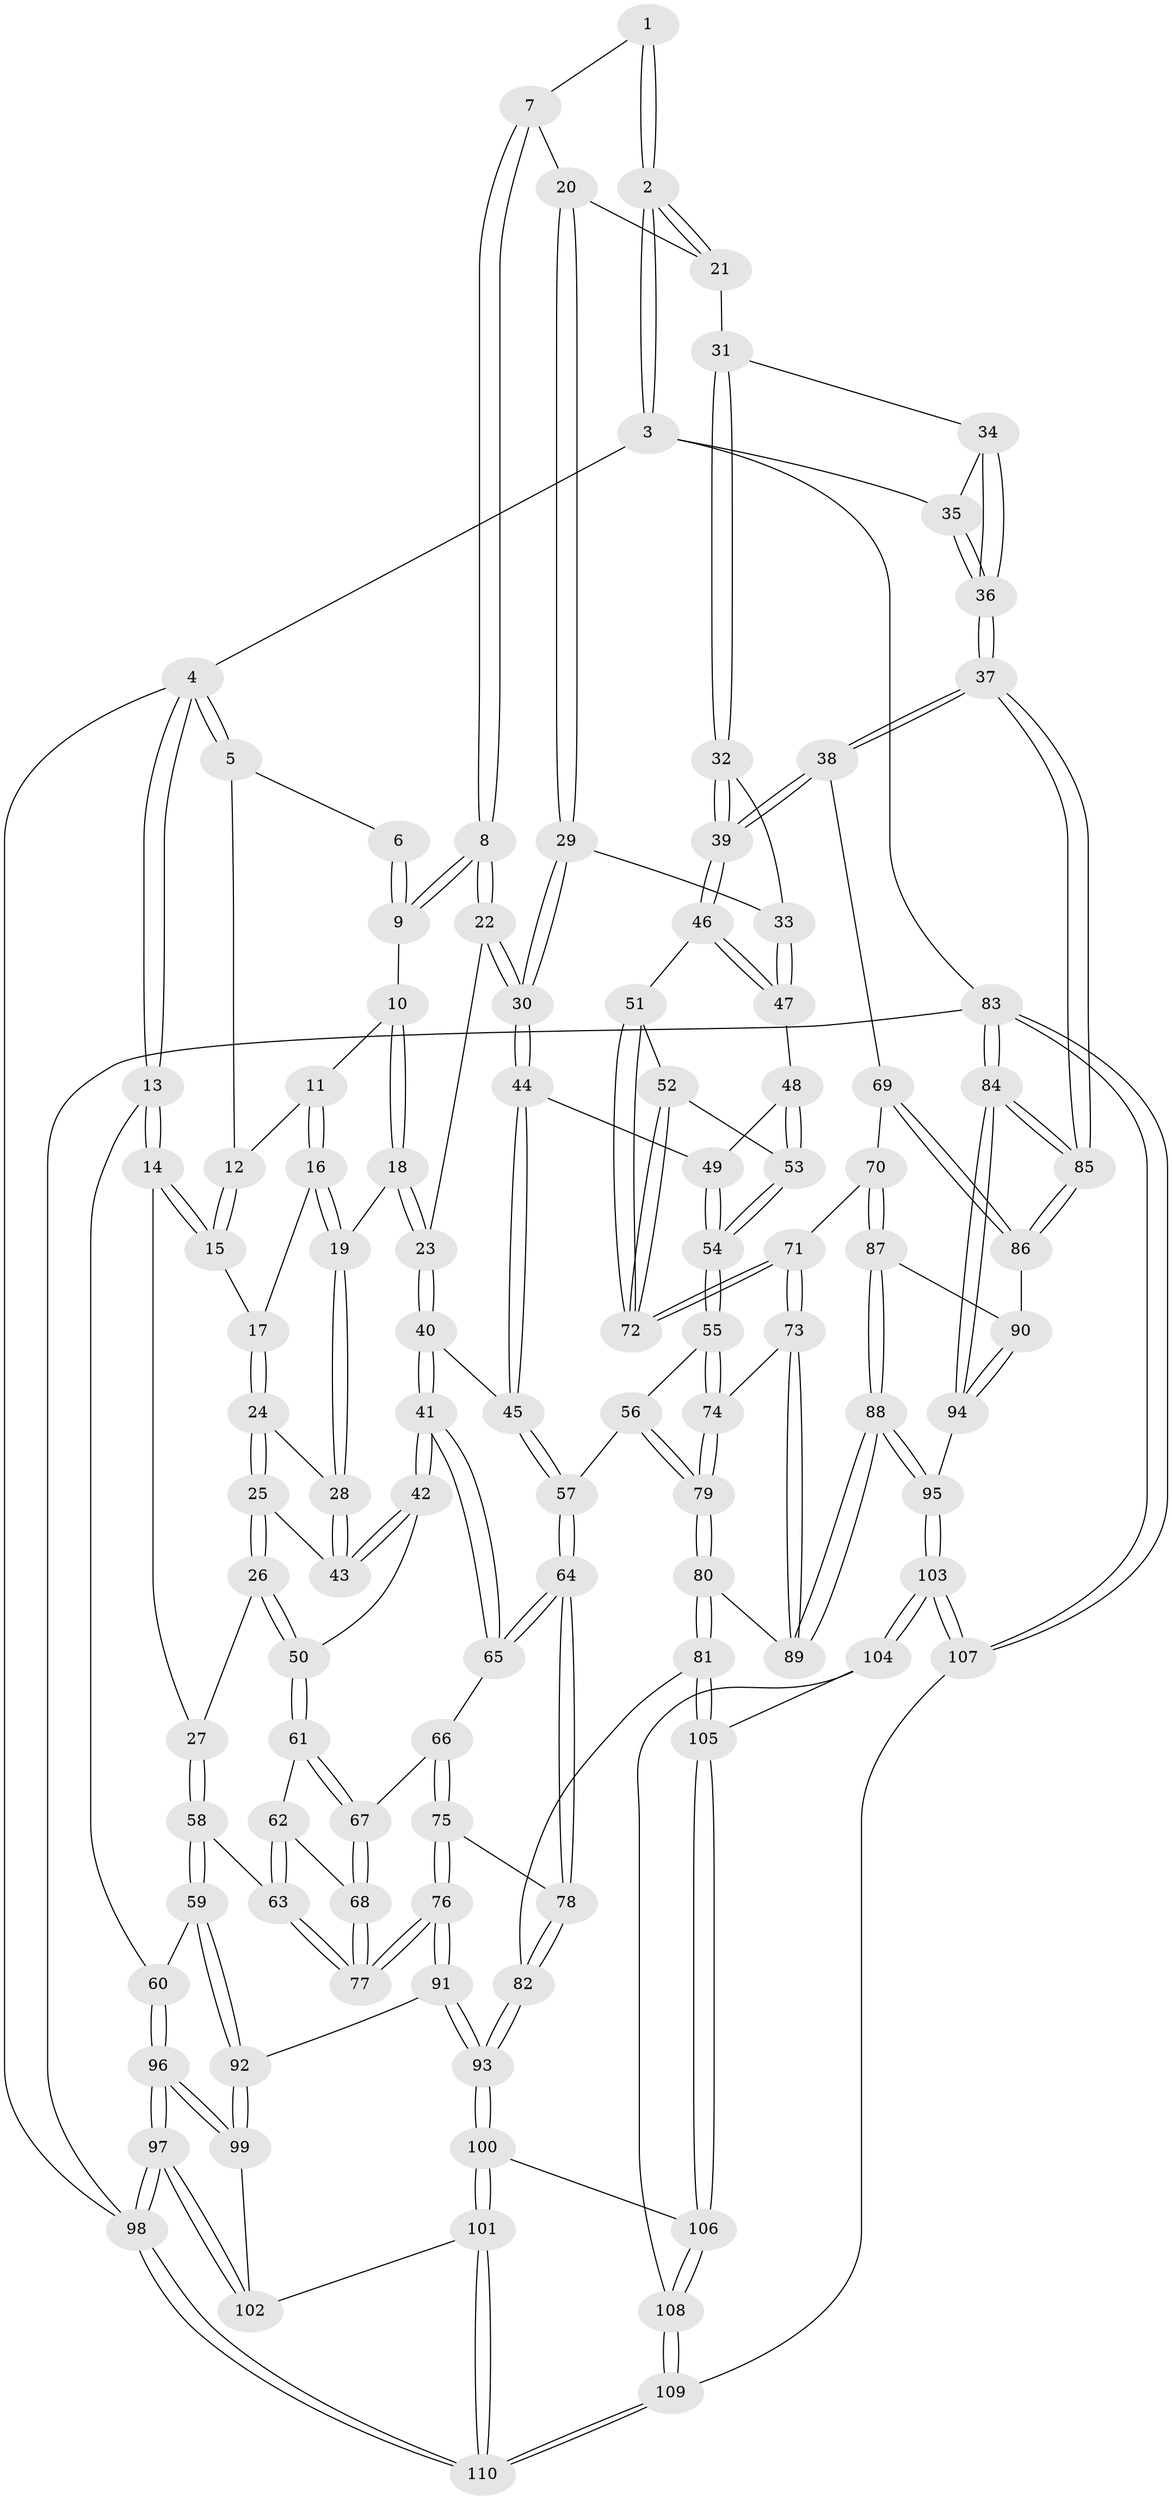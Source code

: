 // coarse degree distribution, {4: 0.35064935064935066, 3: 0.06493506493506493, 5: 0.4675324675324675, 6: 0.07792207792207792, 7: 0.025974025974025976, 9: 0.012987012987012988}
// Generated by graph-tools (version 1.1) at 2025/04/03/04/25 22:04:56]
// undirected, 110 vertices, 272 edges
graph export_dot {
graph [start="1"]
  node [color=gray90,style=filled];
  1 [pos="+0.7332424063842119+0"];
  2 [pos="+1+0"];
  3 [pos="+1+0"];
  4 [pos="+0+0"];
  5 [pos="+0.2977873066890045+0"];
  6 [pos="+0.5041037680030572+0"];
  7 [pos="+0.773359565534627+0.087558304768663"];
  8 [pos="+0.5703216104257903+0.10235266795595813"];
  9 [pos="+0.5615616146931696+0.08608065790071534"];
  10 [pos="+0.40954547642661315+0.10945141987675619"];
  11 [pos="+0.2983037434324409+0.01988230933239078"];
  12 [pos="+0.28762085789229763+0"];
  13 [pos="+0+0.1097982896401747"];
  14 [pos="+0+0.146879220342678"];
  15 [pos="+0.07092323375930984+0.1071482901240381"];
  16 [pos="+0.2954191481910718+0.029304382415833205"];
  17 [pos="+0.20823495095762068+0.1474983097989932"];
  18 [pos="+0.4101362317895439+0.1951258641719027"];
  19 [pos="+0.34354185304028056+0.20981776877949096"];
  20 [pos="+0.788813880477629+0.10360190302358183"];
  21 [pos="+0.8380003175770613+0.10770688505873775"];
  22 [pos="+0.5646234037589092+0.15560998416844216"];
  23 [pos="+0.501937331961495+0.2333603204821034"];
  24 [pos="+0.21185660789956703+0.1825406091286711"];
  25 [pos="+0.17959941246022104+0.2726276880131676"];
  26 [pos="+0.15442778470620197+0.3106229195395609"];
  27 [pos="+0.15377142021108542+0.3109191229731457"];
  28 [pos="+0.34083382532051765+0.2132005662553913"];
  29 [pos="+0.7434178235837833+0.24838762995150565"];
  30 [pos="+0.7006116391923913+0.2646991691562138"];
  31 [pos="+0.9045272874332588+0.1596661276853122"];
  32 [pos="+0.9054963040568205+0.23207830226319126"];
  33 [pos="+0.7566041098806989+0.25711854491550035"];
  34 [pos="+0.9101232763886286+0.15851457813099043"];
  35 [pos="+1+0"];
  36 [pos="+1+0.27196086520133694"];
  37 [pos="+1+0.3735460079650934"];
  38 [pos="+0.9878246553531637+0.3837201020380443"];
  39 [pos="+0.9692083727079979+0.38101777082705707"];
  40 [pos="+0.4972205586600219+0.3242985954966919"];
  41 [pos="+0.48334801172620145+0.33949243297574416"];
  42 [pos="+0.3499574402416451+0.33792655708691227"];
  43 [pos="+0.3348598815058446+0.24025462929116886"];
  44 [pos="+0.6635353063097266+0.3337024733889003"];
  45 [pos="+0.6212271345220082+0.3493594945924567"];
  46 [pos="+0.9509928279164918+0.38614138129303854"];
  47 [pos="+0.8254336193635559+0.33905459763453516"];
  48 [pos="+0.7669080097534067+0.3829274685857264"];
  49 [pos="+0.6704792664809563+0.3423012280628388"];
  50 [pos="+0.3216265535907506+0.36111434628296213"];
  51 [pos="+0.9094921893242396+0.4261239222504434"];
  52 [pos="+0.7696116945672964+0.4754242187041525"];
  53 [pos="+0.750764840104704+0.47598623327205575"];
  54 [pos="+0.7250975933875741+0.4878860370647733"];
  55 [pos="+0.7195211244953373+0.4944443072420442"];
  56 [pos="+0.6370351441696309+0.4986307990222941"];
  57 [pos="+0.6107257566833921+0.4908678771107007"];
  58 [pos="+0.06234327582227186+0.5050760273234322"];
  59 [pos="+0.027488310131323346+0.5240625505589799"];
  60 [pos="+0+0.5238716560846061"];
  61 [pos="+0.320993121262962+0.3704923389089269"];
  62 [pos="+0.2664497288966903+0.4571947772159377"];
  63 [pos="+0.15886411963023298+0.518009276433299"];
  64 [pos="+0.5639226952548383+0.5035139987826487"];
  65 [pos="+0.4848877039665129+0.4472612801077987"];
  66 [pos="+0.4336482689255538+0.4846092224383633"];
  67 [pos="+0.38558712796068206+0.4874585248638008"];
  68 [pos="+0.35683841675799227+0.5128208943897354"];
  69 [pos="+0.9449275871195513+0.5972532079124007"];
  70 [pos="+0.8738010428437594+0.5924254317812554"];
  71 [pos="+0.8623867232671729+0.5822968360716257"];
  72 [pos="+0.8623475653318258+0.5788168602572902"];
  73 [pos="+0.7863593441549126+0.6029102313084345"];
  74 [pos="+0.727907220098665+0.5322670832620465"];
  75 [pos="+0.45100428945555954+0.5836640754982829"];
  76 [pos="+0.3226137290714946+0.6348808878408727"];
  77 [pos="+0.31255393106901946+0.6131121693109965"];
  78 [pos="+0.5324624381000169+0.6229573033254988"];
  79 [pos="+0.6464821330375325+0.6729233803881504"];
  80 [pos="+0.6365422680859061+0.7088672311388321"];
  81 [pos="+0.5986878504131835+0.7168436313119749"];
  82 [pos="+0.5556689668349148+0.6883986985808267"];
  83 [pos="+1+1"];
  84 [pos="+1+1"];
  85 [pos="+1+0.7653370490625218"];
  86 [pos="+1+0.68513837222716"];
  87 [pos="+0.872040672427514+0.6799768362484122"];
  88 [pos="+0.7466136059189384+0.7420937444792488"];
  89 [pos="+0.7323224321955557+0.7303807365057798"];
  90 [pos="+0.8992297963681124+0.6951388319690444"];
  91 [pos="+0.323512832418399+0.661740705027237"];
  92 [pos="+0.1241780717786572+0.7093488978565319"];
  93 [pos="+0.35620778954263954+0.7363693617657849"];
  94 [pos="+0.8911678726464632+0.8035834589988394"];
  95 [pos="+0.7731025529837764+0.7914087966492126"];
  96 [pos="+0+1"];
  97 [pos="+0+1"];
  98 [pos="+0+1"];
  99 [pos="+0.12620120746840746+0.7435148408260638"];
  100 [pos="+0.3374484792517871+0.8150581018973211"];
  101 [pos="+0.285448237344658+0.8523147914591684"];
  102 [pos="+0.21146800943839344+0.8412848021281554"];
  103 [pos="+0.7463771799009881+0.973699971154388"];
  104 [pos="+0.6077988337671582+0.867307177827561"];
  105 [pos="+0.5821051533984528+0.7785140117858046"];
  106 [pos="+0.4465447868077078+0.8770782327500708"];
  107 [pos="+0.8042501900194269+1"];
  108 [pos="+0.4933355816255258+0.985093307117667"];
  109 [pos="+0.5025281261438419+1"];
  110 [pos="+0.3000122495846623+1"];
  1 -- 2;
  1 -- 2;
  1 -- 7;
  2 -- 3;
  2 -- 3;
  2 -- 21;
  2 -- 21;
  3 -- 4;
  3 -- 35;
  3 -- 83;
  4 -- 5;
  4 -- 5;
  4 -- 13;
  4 -- 13;
  4 -- 98;
  5 -- 6;
  5 -- 12;
  6 -- 9;
  6 -- 9;
  7 -- 8;
  7 -- 8;
  7 -- 20;
  8 -- 9;
  8 -- 9;
  8 -- 22;
  8 -- 22;
  9 -- 10;
  10 -- 11;
  10 -- 18;
  10 -- 18;
  11 -- 12;
  11 -- 16;
  11 -- 16;
  12 -- 15;
  12 -- 15;
  13 -- 14;
  13 -- 14;
  13 -- 60;
  14 -- 15;
  14 -- 15;
  14 -- 27;
  15 -- 17;
  16 -- 17;
  16 -- 19;
  16 -- 19;
  17 -- 24;
  17 -- 24;
  18 -- 19;
  18 -- 23;
  18 -- 23;
  19 -- 28;
  19 -- 28;
  20 -- 21;
  20 -- 29;
  20 -- 29;
  21 -- 31;
  22 -- 23;
  22 -- 30;
  22 -- 30;
  23 -- 40;
  23 -- 40;
  24 -- 25;
  24 -- 25;
  24 -- 28;
  25 -- 26;
  25 -- 26;
  25 -- 43;
  26 -- 27;
  26 -- 50;
  26 -- 50;
  27 -- 58;
  27 -- 58;
  28 -- 43;
  28 -- 43;
  29 -- 30;
  29 -- 30;
  29 -- 33;
  30 -- 44;
  30 -- 44;
  31 -- 32;
  31 -- 32;
  31 -- 34;
  32 -- 33;
  32 -- 39;
  32 -- 39;
  33 -- 47;
  33 -- 47;
  34 -- 35;
  34 -- 36;
  34 -- 36;
  35 -- 36;
  35 -- 36;
  36 -- 37;
  36 -- 37;
  37 -- 38;
  37 -- 38;
  37 -- 85;
  37 -- 85;
  38 -- 39;
  38 -- 39;
  38 -- 69;
  39 -- 46;
  39 -- 46;
  40 -- 41;
  40 -- 41;
  40 -- 45;
  41 -- 42;
  41 -- 42;
  41 -- 65;
  41 -- 65;
  42 -- 43;
  42 -- 43;
  42 -- 50;
  44 -- 45;
  44 -- 45;
  44 -- 49;
  45 -- 57;
  45 -- 57;
  46 -- 47;
  46 -- 47;
  46 -- 51;
  47 -- 48;
  48 -- 49;
  48 -- 53;
  48 -- 53;
  49 -- 54;
  49 -- 54;
  50 -- 61;
  50 -- 61;
  51 -- 52;
  51 -- 72;
  51 -- 72;
  52 -- 53;
  52 -- 72;
  52 -- 72;
  53 -- 54;
  53 -- 54;
  54 -- 55;
  54 -- 55;
  55 -- 56;
  55 -- 74;
  55 -- 74;
  56 -- 57;
  56 -- 79;
  56 -- 79;
  57 -- 64;
  57 -- 64;
  58 -- 59;
  58 -- 59;
  58 -- 63;
  59 -- 60;
  59 -- 92;
  59 -- 92;
  60 -- 96;
  60 -- 96;
  61 -- 62;
  61 -- 67;
  61 -- 67;
  62 -- 63;
  62 -- 63;
  62 -- 68;
  63 -- 77;
  63 -- 77;
  64 -- 65;
  64 -- 65;
  64 -- 78;
  64 -- 78;
  65 -- 66;
  66 -- 67;
  66 -- 75;
  66 -- 75;
  67 -- 68;
  67 -- 68;
  68 -- 77;
  68 -- 77;
  69 -- 70;
  69 -- 86;
  69 -- 86;
  70 -- 71;
  70 -- 87;
  70 -- 87;
  71 -- 72;
  71 -- 72;
  71 -- 73;
  71 -- 73;
  73 -- 74;
  73 -- 89;
  73 -- 89;
  74 -- 79;
  74 -- 79;
  75 -- 76;
  75 -- 76;
  75 -- 78;
  76 -- 77;
  76 -- 77;
  76 -- 91;
  76 -- 91;
  78 -- 82;
  78 -- 82;
  79 -- 80;
  79 -- 80;
  80 -- 81;
  80 -- 81;
  80 -- 89;
  81 -- 82;
  81 -- 105;
  81 -- 105;
  82 -- 93;
  82 -- 93;
  83 -- 84;
  83 -- 84;
  83 -- 107;
  83 -- 107;
  83 -- 98;
  84 -- 85;
  84 -- 85;
  84 -- 94;
  84 -- 94;
  85 -- 86;
  85 -- 86;
  86 -- 90;
  87 -- 88;
  87 -- 88;
  87 -- 90;
  88 -- 89;
  88 -- 89;
  88 -- 95;
  88 -- 95;
  90 -- 94;
  90 -- 94;
  91 -- 92;
  91 -- 93;
  91 -- 93;
  92 -- 99;
  92 -- 99;
  93 -- 100;
  93 -- 100;
  94 -- 95;
  95 -- 103;
  95 -- 103;
  96 -- 97;
  96 -- 97;
  96 -- 99;
  96 -- 99;
  97 -- 98;
  97 -- 98;
  97 -- 102;
  97 -- 102;
  98 -- 110;
  98 -- 110;
  99 -- 102;
  100 -- 101;
  100 -- 101;
  100 -- 106;
  101 -- 102;
  101 -- 110;
  101 -- 110;
  103 -- 104;
  103 -- 104;
  103 -- 107;
  103 -- 107;
  104 -- 105;
  104 -- 108;
  105 -- 106;
  105 -- 106;
  106 -- 108;
  106 -- 108;
  107 -- 109;
  108 -- 109;
  108 -- 109;
  109 -- 110;
  109 -- 110;
}
